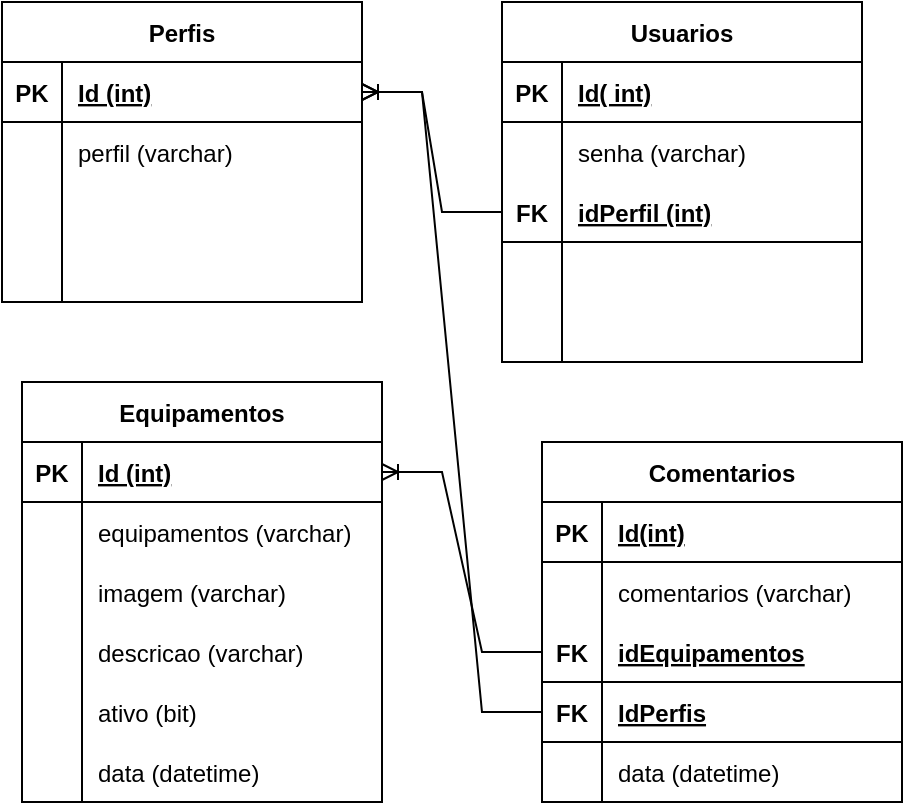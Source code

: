 <mxfile version="16.5.5" type="device"><diagram id="9vZRQuSvjV7TtdZ5eyWY" name="Page-1"><mxGraphModel dx="944" dy="526" grid="1" gridSize="10" guides="1" tooltips="1" connect="1" arrows="1" fold="1" page="1" pageScale="1" pageWidth="1200" pageHeight="1920" math="0" shadow="0"><root><mxCell id="0"/><mxCell id="1" parent="0"/><mxCell id="STV9JSOJ1yhLjxRHnvIH-1" value="Perfis" style="shape=table;startSize=30;container=1;collapsible=1;childLayout=tableLayout;fixedRows=1;rowLines=0;fontStyle=1;align=center;resizeLast=1;" vertex="1" parent="1"><mxGeometry x="220" y="650" width="180" height="150" as="geometry"/></mxCell><mxCell id="STV9JSOJ1yhLjxRHnvIH-2" value="" style="shape=tableRow;horizontal=0;startSize=0;swimlaneHead=0;swimlaneBody=0;fillColor=none;collapsible=0;dropTarget=0;points=[[0,0.5],[1,0.5]];portConstraint=eastwest;top=0;left=0;right=0;bottom=1;" vertex="1" parent="STV9JSOJ1yhLjxRHnvIH-1"><mxGeometry y="30" width="180" height="30" as="geometry"/></mxCell><mxCell id="STV9JSOJ1yhLjxRHnvIH-3" value="PK" style="shape=partialRectangle;connectable=0;fillColor=none;top=0;left=0;bottom=0;right=0;fontStyle=1;overflow=hidden;" vertex="1" parent="STV9JSOJ1yhLjxRHnvIH-2"><mxGeometry width="30" height="30" as="geometry"><mxRectangle width="30" height="30" as="alternateBounds"/></mxGeometry></mxCell><mxCell id="STV9JSOJ1yhLjxRHnvIH-4" value="Id (int)" style="shape=partialRectangle;connectable=0;fillColor=none;top=0;left=0;bottom=0;right=0;align=left;spacingLeft=6;fontStyle=5;overflow=hidden;" vertex="1" parent="STV9JSOJ1yhLjxRHnvIH-2"><mxGeometry x="30" width="150" height="30" as="geometry"><mxRectangle width="150" height="30" as="alternateBounds"/></mxGeometry></mxCell><mxCell id="STV9JSOJ1yhLjxRHnvIH-5" value="" style="shape=tableRow;horizontal=0;startSize=0;swimlaneHead=0;swimlaneBody=0;fillColor=none;collapsible=0;dropTarget=0;points=[[0,0.5],[1,0.5]];portConstraint=eastwest;top=0;left=0;right=0;bottom=0;" vertex="1" parent="STV9JSOJ1yhLjxRHnvIH-1"><mxGeometry y="60" width="180" height="30" as="geometry"/></mxCell><mxCell id="STV9JSOJ1yhLjxRHnvIH-6" value="" style="shape=partialRectangle;connectable=0;fillColor=none;top=0;left=0;bottom=0;right=0;editable=1;overflow=hidden;" vertex="1" parent="STV9JSOJ1yhLjxRHnvIH-5"><mxGeometry width="30" height="30" as="geometry"><mxRectangle width="30" height="30" as="alternateBounds"/></mxGeometry></mxCell><mxCell id="STV9JSOJ1yhLjxRHnvIH-7" value="perfil (varchar)" style="shape=partialRectangle;connectable=0;fillColor=none;top=0;left=0;bottom=0;right=0;align=left;spacingLeft=6;overflow=hidden;" vertex="1" parent="STV9JSOJ1yhLjxRHnvIH-5"><mxGeometry x="30" width="150" height="30" as="geometry"><mxRectangle width="150" height="30" as="alternateBounds"/></mxGeometry></mxCell><mxCell id="STV9JSOJ1yhLjxRHnvIH-8" value="" style="shape=tableRow;horizontal=0;startSize=0;swimlaneHead=0;swimlaneBody=0;fillColor=none;collapsible=0;dropTarget=0;points=[[0,0.5],[1,0.5]];portConstraint=eastwest;top=0;left=0;right=0;bottom=0;" vertex="1" parent="STV9JSOJ1yhLjxRHnvIH-1"><mxGeometry y="90" width="180" height="30" as="geometry"/></mxCell><mxCell id="STV9JSOJ1yhLjxRHnvIH-9" value="" style="shape=partialRectangle;connectable=0;fillColor=none;top=0;left=0;bottom=0;right=0;editable=1;overflow=hidden;" vertex="1" parent="STV9JSOJ1yhLjxRHnvIH-8"><mxGeometry width="30" height="30" as="geometry"><mxRectangle width="30" height="30" as="alternateBounds"/></mxGeometry></mxCell><mxCell id="STV9JSOJ1yhLjxRHnvIH-10" value="" style="shape=partialRectangle;connectable=0;fillColor=none;top=0;left=0;bottom=0;right=0;align=left;spacingLeft=6;overflow=hidden;" vertex="1" parent="STV9JSOJ1yhLjxRHnvIH-8"><mxGeometry x="30" width="150" height="30" as="geometry"><mxRectangle width="150" height="30" as="alternateBounds"/></mxGeometry></mxCell><mxCell id="STV9JSOJ1yhLjxRHnvIH-11" value="" style="shape=tableRow;horizontal=0;startSize=0;swimlaneHead=0;swimlaneBody=0;fillColor=none;collapsible=0;dropTarget=0;points=[[0,0.5],[1,0.5]];portConstraint=eastwest;top=0;left=0;right=0;bottom=0;" vertex="1" parent="STV9JSOJ1yhLjxRHnvIH-1"><mxGeometry y="120" width="180" height="30" as="geometry"/></mxCell><mxCell id="STV9JSOJ1yhLjxRHnvIH-12" value="" style="shape=partialRectangle;connectable=0;fillColor=none;top=0;left=0;bottom=0;right=0;editable=1;overflow=hidden;" vertex="1" parent="STV9JSOJ1yhLjxRHnvIH-11"><mxGeometry width="30" height="30" as="geometry"><mxRectangle width="30" height="30" as="alternateBounds"/></mxGeometry></mxCell><mxCell id="STV9JSOJ1yhLjxRHnvIH-13" value="" style="shape=partialRectangle;connectable=0;fillColor=none;top=0;left=0;bottom=0;right=0;align=left;spacingLeft=6;overflow=hidden;" vertex="1" parent="STV9JSOJ1yhLjxRHnvIH-11"><mxGeometry x="30" width="150" height="30" as="geometry"><mxRectangle width="150" height="30" as="alternateBounds"/></mxGeometry></mxCell><mxCell id="STV9JSOJ1yhLjxRHnvIH-14" value="Usuarios" style="shape=table;startSize=30;container=1;collapsible=1;childLayout=tableLayout;fixedRows=1;rowLines=0;fontStyle=1;align=center;resizeLast=1;" vertex="1" parent="1"><mxGeometry x="470" y="650" width="180" height="180" as="geometry"/></mxCell><mxCell id="STV9JSOJ1yhLjxRHnvIH-15" value="" style="shape=tableRow;horizontal=0;startSize=0;swimlaneHead=0;swimlaneBody=0;fillColor=none;collapsible=0;dropTarget=0;points=[[0,0.5],[1,0.5]];portConstraint=eastwest;top=0;left=0;right=0;bottom=1;" vertex="1" parent="STV9JSOJ1yhLjxRHnvIH-14"><mxGeometry y="30" width="180" height="30" as="geometry"/></mxCell><mxCell id="STV9JSOJ1yhLjxRHnvIH-16" value="PK" style="shape=partialRectangle;connectable=0;fillColor=none;top=0;left=0;bottom=0;right=0;fontStyle=1;overflow=hidden;" vertex="1" parent="STV9JSOJ1yhLjxRHnvIH-15"><mxGeometry width="30" height="30" as="geometry"><mxRectangle width="30" height="30" as="alternateBounds"/></mxGeometry></mxCell><mxCell id="STV9JSOJ1yhLjxRHnvIH-17" value="Id( int)" style="shape=partialRectangle;connectable=0;fillColor=none;top=0;left=0;bottom=0;right=0;align=left;spacingLeft=6;fontStyle=5;overflow=hidden;" vertex="1" parent="STV9JSOJ1yhLjxRHnvIH-15"><mxGeometry x="30" width="150" height="30" as="geometry"><mxRectangle width="150" height="30" as="alternateBounds"/></mxGeometry></mxCell><mxCell id="STV9JSOJ1yhLjxRHnvIH-18" value="" style="shape=tableRow;horizontal=0;startSize=0;swimlaneHead=0;swimlaneBody=0;fillColor=none;collapsible=0;dropTarget=0;points=[[0,0.5],[1,0.5]];portConstraint=eastwest;top=0;left=0;right=0;bottom=0;" vertex="1" parent="STV9JSOJ1yhLjxRHnvIH-14"><mxGeometry y="60" width="180" height="30" as="geometry"/></mxCell><mxCell id="STV9JSOJ1yhLjxRHnvIH-19" value="" style="shape=partialRectangle;connectable=0;fillColor=none;top=0;left=0;bottom=0;right=0;editable=1;overflow=hidden;" vertex="1" parent="STV9JSOJ1yhLjxRHnvIH-18"><mxGeometry width="30" height="30" as="geometry"><mxRectangle width="30" height="30" as="alternateBounds"/></mxGeometry></mxCell><mxCell id="STV9JSOJ1yhLjxRHnvIH-20" value="senha (varchar)" style="shape=partialRectangle;connectable=0;fillColor=none;top=0;left=0;bottom=0;right=0;align=left;spacingLeft=6;overflow=hidden;" vertex="1" parent="STV9JSOJ1yhLjxRHnvIH-18"><mxGeometry x="30" width="150" height="30" as="geometry"><mxRectangle width="150" height="30" as="alternateBounds"/></mxGeometry></mxCell><mxCell id="STV9JSOJ1yhLjxRHnvIH-28" value="" style="shape=tableRow;horizontal=0;startSize=0;swimlaneHead=0;swimlaneBody=0;fillColor=none;collapsible=0;dropTarget=0;points=[[0,0.5],[1,0.5]];portConstraint=eastwest;top=0;left=0;right=0;bottom=1;" vertex="1" parent="STV9JSOJ1yhLjxRHnvIH-14"><mxGeometry y="90" width="180" height="30" as="geometry"/></mxCell><mxCell id="STV9JSOJ1yhLjxRHnvIH-29" value="FK" style="shape=partialRectangle;connectable=0;fillColor=none;top=0;left=0;bottom=0;right=0;fontStyle=1;overflow=hidden;" vertex="1" parent="STV9JSOJ1yhLjxRHnvIH-28"><mxGeometry width="30" height="30" as="geometry"><mxRectangle width="30" height="30" as="alternateBounds"/></mxGeometry></mxCell><mxCell id="STV9JSOJ1yhLjxRHnvIH-30" value="idPerfil (int)" style="shape=partialRectangle;connectable=0;fillColor=none;top=0;left=0;bottom=0;right=0;align=left;spacingLeft=6;fontStyle=5;overflow=hidden;" vertex="1" parent="STV9JSOJ1yhLjxRHnvIH-28"><mxGeometry x="30" width="150" height="30" as="geometry"><mxRectangle width="150" height="30" as="alternateBounds"/></mxGeometry></mxCell><mxCell id="STV9JSOJ1yhLjxRHnvIH-21" value="" style="shape=tableRow;horizontal=0;startSize=0;swimlaneHead=0;swimlaneBody=0;fillColor=none;collapsible=0;dropTarget=0;points=[[0,0.5],[1,0.5]];portConstraint=eastwest;top=0;left=0;right=0;bottom=0;" vertex="1" parent="STV9JSOJ1yhLjxRHnvIH-14"><mxGeometry y="120" width="180" height="30" as="geometry"/></mxCell><mxCell id="STV9JSOJ1yhLjxRHnvIH-22" value="" style="shape=partialRectangle;connectable=0;fillColor=none;top=0;left=0;bottom=0;right=0;editable=1;overflow=hidden;" vertex="1" parent="STV9JSOJ1yhLjxRHnvIH-21"><mxGeometry width="30" height="30" as="geometry"><mxRectangle width="30" height="30" as="alternateBounds"/></mxGeometry></mxCell><mxCell id="STV9JSOJ1yhLjxRHnvIH-23" value="" style="shape=partialRectangle;connectable=0;fillColor=none;top=0;left=0;bottom=0;right=0;align=left;spacingLeft=6;overflow=hidden;" vertex="1" parent="STV9JSOJ1yhLjxRHnvIH-21"><mxGeometry x="30" width="150" height="30" as="geometry"><mxRectangle width="150" height="30" as="alternateBounds"/></mxGeometry></mxCell><mxCell id="STV9JSOJ1yhLjxRHnvIH-24" value="" style="shape=tableRow;horizontal=0;startSize=0;swimlaneHead=0;swimlaneBody=0;fillColor=none;collapsible=0;dropTarget=0;points=[[0,0.5],[1,0.5]];portConstraint=eastwest;top=0;left=0;right=0;bottom=0;" vertex="1" parent="STV9JSOJ1yhLjxRHnvIH-14"><mxGeometry y="150" width="180" height="30" as="geometry"/></mxCell><mxCell id="STV9JSOJ1yhLjxRHnvIH-25" value="" style="shape=partialRectangle;connectable=0;fillColor=none;top=0;left=0;bottom=0;right=0;editable=1;overflow=hidden;" vertex="1" parent="STV9JSOJ1yhLjxRHnvIH-24"><mxGeometry width="30" height="30" as="geometry"><mxRectangle width="30" height="30" as="alternateBounds"/></mxGeometry></mxCell><mxCell id="STV9JSOJ1yhLjxRHnvIH-26" value="" style="shape=partialRectangle;connectable=0;fillColor=none;top=0;left=0;bottom=0;right=0;align=left;spacingLeft=6;overflow=hidden;" vertex="1" parent="STV9JSOJ1yhLjxRHnvIH-24"><mxGeometry x="30" width="150" height="30" as="geometry"><mxRectangle width="150" height="30" as="alternateBounds"/></mxGeometry></mxCell><mxCell id="STV9JSOJ1yhLjxRHnvIH-31" value="Equipamentos" style="shape=table;startSize=30;container=1;collapsible=1;childLayout=tableLayout;fixedRows=1;rowLines=0;fontStyle=1;align=center;resizeLast=1;" vertex="1" parent="1"><mxGeometry x="230" y="840" width="180" height="210" as="geometry"/></mxCell><mxCell id="STV9JSOJ1yhLjxRHnvIH-32" value="" style="shape=tableRow;horizontal=0;startSize=0;swimlaneHead=0;swimlaneBody=0;fillColor=none;collapsible=0;dropTarget=0;points=[[0,0.5],[1,0.5]];portConstraint=eastwest;top=0;left=0;right=0;bottom=1;" vertex="1" parent="STV9JSOJ1yhLjxRHnvIH-31"><mxGeometry y="30" width="180" height="30" as="geometry"/></mxCell><mxCell id="STV9JSOJ1yhLjxRHnvIH-33" value="PK" style="shape=partialRectangle;connectable=0;fillColor=none;top=0;left=0;bottom=0;right=0;fontStyle=1;overflow=hidden;" vertex="1" parent="STV9JSOJ1yhLjxRHnvIH-32"><mxGeometry width="30" height="30" as="geometry"><mxRectangle width="30" height="30" as="alternateBounds"/></mxGeometry></mxCell><mxCell id="STV9JSOJ1yhLjxRHnvIH-34" value="Id (int)" style="shape=partialRectangle;connectable=0;fillColor=none;top=0;left=0;bottom=0;right=0;align=left;spacingLeft=6;fontStyle=5;overflow=hidden;" vertex="1" parent="STV9JSOJ1yhLjxRHnvIH-32"><mxGeometry x="30" width="150" height="30" as="geometry"><mxRectangle width="150" height="30" as="alternateBounds"/></mxGeometry></mxCell><mxCell id="STV9JSOJ1yhLjxRHnvIH-35" value="" style="shape=tableRow;horizontal=0;startSize=0;swimlaneHead=0;swimlaneBody=0;fillColor=none;collapsible=0;dropTarget=0;points=[[0,0.5],[1,0.5]];portConstraint=eastwest;top=0;left=0;right=0;bottom=0;" vertex="1" parent="STV9JSOJ1yhLjxRHnvIH-31"><mxGeometry y="60" width="180" height="30" as="geometry"/></mxCell><mxCell id="STV9JSOJ1yhLjxRHnvIH-36" value="" style="shape=partialRectangle;connectable=0;fillColor=none;top=0;left=0;bottom=0;right=0;editable=1;overflow=hidden;" vertex="1" parent="STV9JSOJ1yhLjxRHnvIH-35"><mxGeometry width="30" height="30" as="geometry"><mxRectangle width="30" height="30" as="alternateBounds"/></mxGeometry></mxCell><mxCell id="STV9JSOJ1yhLjxRHnvIH-37" value="equipamentos (varchar)" style="shape=partialRectangle;connectable=0;fillColor=none;top=0;left=0;bottom=0;right=0;align=left;spacingLeft=6;overflow=hidden;" vertex="1" parent="STV9JSOJ1yhLjxRHnvIH-35"><mxGeometry x="30" width="150" height="30" as="geometry"><mxRectangle width="150" height="30" as="alternateBounds"/></mxGeometry></mxCell><mxCell id="STV9JSOJ1yhLjxRHnvIH-38" value="" style="shape=tableRow;horizontal=0;startSize=0;swimlaneHead=0;swimlaneBody=0;fillColor=none;collapsible=0;dropTarget=0;points=[[0,0.5],[1,0.5]];portConstraint=eastwest;top=0;left=0;right=0;bottom=0;" vertex="1" parent="STV9JSOJ1yhLjxRHnvIH-31"><mxGeometry y="90" width="180" height="30" as="geometry"/></mxCell><mxCell id="STV9JSOJ1yhLjxRHnvIH-39" value="" style="shape=partialRectangle;connectable=0;fillColor=none;top=0;left=0;bottom=0;right=0;editable=1;overflow=hidden;" vertex="1" parent="STV9JSOJ1yhLjxRHnvIH-38"><mxGeometry width="30" height="30" as="geometry"><mxRectangle width="30" height="30" as="alternateBounds"/></mxGeometry></mxCell><mxCell id="STV9JSOJ1yhLjxRHnvIH-40" value="imagem (varchar)" style="shape=partialRectangle;connectable=0;fillColor=none;top=0;left=0;bottom=0;right=0;align=left;spacingLeft=6;overflow=hidden;" vertex="1" parent="STV9JSOJ1yhLjxRHnvIH-38"><mxGeometry x="30" width="150" height="30" as="geometry"><mxRectangle width="150" height="30" as="alternateBounds"/></mxGeometry></mxCell><mxCell id="STV9JSOJ1yhLjxRHnvIH-41" value="" style="shape=tableRow;horizontal=0;startSize=0;swimlaneHead=0;swimlaneBody=0;fillColor=none;collapsible=0;dropTarget=0;points=[[0,0.5],[1,0.5]];portConstraint=eastwest;top=0;left=0;right=0;bottom=0;" vertex="1" parent="STV9JSOJ1yhLjxRHnvIH-31"><mxGeometry y="120" width="180" height="30" as="geometry"/></mxCell><mxCell id="STV9JSOJ1yhLjxRHnvIH-42" value="" style="shape=partialRectangle;connectable=0;fillColor=none;top=0;left=0;bottom=0;right=0;editable=1;overflow=hidden;" vertex="1" parent="STV9JSOJ1yhLjxRHnvIH-41"><mxGeometry width="30" height="30" as="geometry"><mxRectangle width="30" height="30" as="alternateBounds"/></mxGeometry></mxCell><mxCell id="STV9JSOJ1yhLjxRHnvIH-43" value="descricao (varchar)" style="shape=partialRectangle;connectable=0;fillColor=none;top=0;left=0;bottom=0;right=0;align=left;spacingLeft=6;overflow=hidden;" vertex="1" parent="STV9JSOJ1yhLjxRHnvIH-41"><mxGeometry x="30" width="150" height="30" as="geometry"><mxRectangle width="150" height="30" as="alternateBounds"/></mxGeometry></mxCell><mxCell id="STV9JSOJ1yhLjxRHnvIH-55" value="" style="shape=tableRow;horizontal=0;startSize=0;swimlaneHead=0;swimlaneBody=0;fillColor=none;collapsible=0;dropTarget=0;points=[[0,0.5],[1,0.5]];portConstraint=eastwest;top=0;left=0;right=0;bottom=0;" vertex="1" parent="STV9JSOJ1yhLjxRHnvIH-31"><mxGeometry y="150" width="180" height="30" as="geometry"/></mxCell><mxCell id="STV9JSOJ1yhLjxRHnvIH-56" value="" style="shape=partialRectangle;connectable=0;fillColor=none;top=0;left=0;bottom=0;right=0;editable=1;overflow=hidden;" vertex="1" parent="STV9JSOJ1yhLjxRHnvIH-55"><mxGeometry width="30" height="30" as="geometry"><mxRectangle width="30" height="30" as="alternateBounds"/></mxGeometry></mxCell><mxCell id="STV9JSOJ1yhLjxRHnvIH-57" value="ativo (bit)" style="shape=partialRectangle;connectable=0;fillColor=none;top=0;left=0;bottom=0;right=0;align=left;spacingLeft=6;overflow=hidden;" vertex="1" parent="STV9JSOJ1yhLjxRHnvIH-55"><mxGeometry x="30" width="150" height="30" as="geometry"><mxRectangle width="150" height="30" as="alternateBounds"/></mxGeometry></mxCell><mxCell id="STV9JSOJ1yhLjxRHnvIH-59" value="" style="shape=tableRow;horizontal=0;startSize=0;swimlaneHead=0;swimlaneBody=0;fillColor=none;collapsible=0;dropTarget=0;points=[[0,0.5],[1,0.5]];portConstraint=eastwest;top=0;left=0;right=0;bottom=0;" vertex="1" parent="STV9JSOJ1yhLjxRHnvIH-31"><mxGeometry y="180" width="180" height="30" as="geometry"/></mxCell><mxCell id="STV9JSOJ1yhLjxRHnvIH-60" value="" style="shape=partialRectangle;connectable=0;fillColor=none;top=0;left=0;bottom=0;right=0;editable=1;overflow=hidden;" vertex="1" parent="STV9JSOJ1yhLjxRHnvIH-59"><mxGeometry width="30" height="30" as="geometry"><mxRectangle width="30" height="30" as="alternateBounds"/></mxGeometry></mxCell><mxCell id="STV9JSOJ1yhLjxRHnvIH-61" value="data (datetime)" style="shape=partialRectangle;connectable=0;fillColor=none;top=0;left=0;bottom=0;right=0;align=left;spacingLeft=6;overflow=hidden;" vertex="1" parent="STV9JSOJ1yhLjxRHnvIH-59"><mxGeometry x="30" width="150" height="30" as="geometry"><mxRectangle width="150" height="30" as="alternateBounds"/></mxGeometry></mxCell><mxCell id="STV9JSOJ1yhLjxRHnvIH-78" value="Comentarios" style="shape=table;startSize=30;container=1;collapsible=1;childLayout=tableLayout;fixedRows=1;rowLines=0;fontStyle=1;align=center;resizeLast=1;" vertex="1" parent="1"><mxGeometry x="490" y="870" width="180" height="180" as="geometry"/></mxCell><mxCell id="STV9JSOJ1yhLjxRHnvIH-79" value="" style="shape=tableRow;horizontal=0;startSize=0;swimlaneHead=0;swimlaneBody=0;fillColor=none;collapsible=0;dropTarget=0;points=[[0,0.5],[1,0.5]];portConstraint=eastwest;top=0;left=0;right=0;bottom=1;" vertex="1" parent="STV9JSOJ1yhLjxRHnvIH-78"><mxGeometry y="30" width="180" height="30" as="geometry"/></mxCell><mxCell id="STV9JSOJ1yhLjxRHnvIH-80" value="PK" style="shape=partialRectangle;connectable=0;fillColor=none;top=0;left=0;bottom=0;right=0;fontStyle=1;overflow=hidden;" vertex="1" parent="STV9JSOJ1yhLjxRHnvIH-79"><mxGeometry width="30" height="30" as="geometry"><mxRectangle width="30" height="30" as="alternateBounds"/></mxGeometry></mxCell><mxCell id="STV9JSOJ1yhLjxRHnvIH-81" value="Id(int)" style="shape=partialRectangle;connectable=0;fillColor=none;top=0;left=0;bottom=0;right=0;align=left;spacingLeft=6;fontStyle=5;overflow=hidden;" vertex="1" parent="STV9JSOJ1yhLjxRHnvIH-79"><mxGeometry x="30" width="150" height="30" as="geometry"><mxRectangle width="150" height="30" as="alternateBounds"/></mxGeometry></mxCell><mxCell id="STV9JSOJ1yhLjxRHnvIH-82" value="" style="shape=tableRow;horizontal=0;startSize=0;swimlaneHead=0;swimlaneBody=0;fillColor=none;collapsible=0;dropTarget=0;points=[[0,0.5],[1,0.5]];portConstraint=eastwest;top=0;left=0;right=0;bottom=0;" vertex="1" parent="STV9JSOJ1yhLjxRHnvIH-78"><mxGeometry y="60" width="180" height="30" as="geometry"/></mxCell><mxCell id="STV9JSOJ1yhLjxRHnvIH-83" value="" style="shape=partialRectangle;connectable=0;fillColor=none;top=0;left=0;bottom=0;right=0;editable=1;overflow=hidden;" vertex="1" parent="STV9JSOJ1yhLjxRHnvIH-82"><mxGeometry width="30" height="30" as="geometry"><mxRectangle width="30" height="30" as="alternateBounds"/></mxGeometry></mxCell><mxCell id="STV9JSOJ1yhLjxRHnvIH-84" value="comentarios (varchar)" style="shape=partialRectangle;connectable=0;fillColor=none;top=0;left=0;bottom=0;right=0;align=left;spacingLeft=6;overflow=hidden;" vertex="1" parent="STV9JSOJ1yhLjxRHnvIH-82"><mxGeometry x="30" width="150" height="30" as="geometry"><mxRectangle width="150" height="30" as="alternateBounds"/></mxGeometry></mxCell><mxCell id="STV9JSOJ1yhLjxRHnvIH-95" value="" style="shape=tableRow;horizontal=0;startSize=0;swimlaneHead=0;swimlaneBody=0;fillColor=none;collapsible=0;dropTarget=0;points=[[0,0.5],[1,0.5]];portConstraint=eastwest;top=0;left=0;right=0;bottom=1;" vertex="1" parent="STV9JSOJ1yhLjxRHnvIH-78"><mxGeometry y="90" width="180" height="30" as="geometry"/></mxCell><mxCell id="STV9JSOJ1yhLjxRHnvIH-96" value="FK" style="shape=partialRectangle;connectable=0;fillColor=none;top=0;left=0;bottom=0;right=0;fontStyle=1;overflow=hidden;" vertex="1" parent="STV9JSOJ1yhLjxRHnvIH-95"><mxGeometry width="30" height="30" as="geometry"><mxRectangle width="30" height="30" as="alternateBounds"/></mxGeometry></mxCell><mxCell id="STV9JSOJ1yhLjxRHnvIH-97" value="idEquipamentos" style="shape=partialRectangle;connectable=0;fillColor=none;top=0;left=0;bottom=0;right=0;align=left;spacingLeft=6;fontStyle=5;overflow=hidden;" vertex="1" parent="STV9JSOJ1yhLjxRHnvIH-95"><mxGeometry x="30" width="150" height="30" as="geometry"><mxRectangle width="150" height="30" as="alternateBounds"/></mxGeometry></mxCell><mxCell id="STV9JSOJ1yhLjxRHnvIH-101" value="" style="shape=tableRow;horizontal=0;startSize=0;swimlaneHead=0;swimlaneBody=0;fillColor=none;collapsible=0;dropTarget=0;points=[[0,0.5],[1,0.5]];portConstraint=eastwest;top=0;left=0;right=0;bottom=1;" vertex="1" parent="STV9JSOJ1yhLjxRHnvIH-78"><mxGeometry y="120" width="180" height="30" as="geometry"/></mxCell><mxCell id="STV9JSOJ1yhLjxRHnvIH-102" value="FK" style="shape=partialRectangle;connectable=0;fillColor=none;top=0;left=0;bottom=0;right=0;fontStyle=1;overflow=hidden;" vertex="1" parent="STV9JSOJ1yhLjxRHnvIH-101"><mxGeometry width="30" height="30" as="geometry"><mxRectangle width="30" height="30" as="alternateBounds"/></mxGeometry></mxCell><mxCell id="STV9JSOJ1yhLjxRHnvIH-103" value="IdPerfis" style="shape=partialRectangle;connectable=0;fillColor=none;top=0;left=0;bottom=0;right=0;align=left;spacingLeft=6;fontStyle=5;overflow=hidden;" vertex="1" parent="STV9JSOJ1yhLjxRHnvIH-101"><mxGeometry x="30" width="150" height="30" as="geometry"><mxRectangle width="150" height="30" as="alternateBounds"/></mxGeometry></mxCell><mxCell id="STV9JSOJ1yhLjxRHnvIH-88" value="" style="shape=tableRow;horizontal=0;startSize=0;swimlaneHead=0;swimlaneBody=0;fillColor=none;collapsible=0;dropTarget=0;points=[[0,0.5],[1,0.5]];portConstraint=eastwest;top=0;left=0;right=0;bottom=0;" vertex="1" parent="STV9JSOJ1yhLjxRHnvIH-78"><mxGeometry y="150" width="180" height="30" as="geometry"/></mxCell><mxCell id="STV9JSOJ1yhLjxRHnvIH-89" value="" style="shape=partialRectangle;connectable=0;fillColor=none;top=0;left=0;bottom=0;right=0;editable=1;overflow=hidden;" vertex="1" parent="STV9JSOJ1yhLjxRHnvIH-88"><mxGeometry width="30" height="30" as="geometry"><mxRectangle width="30" height="30" as="alternateBounds"/></mxGeometry></mxCell><mxCell id="STV9JSOJ1yhLjxRHnvIH-90" value="data (datetime)" style="shape=partialRectangle;connectable=0;fillColor=none;top=0;left=0;bottom=0;right=0;align=left;spacingLeft=6;overflow=hidden;" vertex="1" parent="STV9JSOJ1yhLjxRHnvIH-88"><mxGeometry x="30" width="150" height="30" as="geometry"><mxRectangle width="150" height="30" as="alternateBounds"/></mxGeometry></mxCell><mxCell id="STV9JSOJ1yhLjxRHnvIH-105" value="" style="edgeStyle=entityRelationEdgeStyle;fontSize=12;html=1;endArrow=ERoneToMany;rounded=0;exitX=0;exitY=0.5;exitDx=0;exitDy=0;entryX=1;entryY=0.5;entryDx=0;entryDy=0;" edge="1" parent="1" source="STV9JSOJ1yhLjxRHnvIH-95" target="STV9JSOJ1yhLjxRHnvIH-32"><mxGeometry width="100" height="100" relative="1" as="geometry"><mxPoint x="440" y="980" as="sourcePoint"/><mxPoint x="540" y="880" as="targetPoint"/></mxGeometry></mxCell><mxCell id="STV9JSOJ1yhLjxRHnvIH-106" value="" style="edgeStyle=entityRelationEdgeStyle;fontSize=12;html=1;endArrow=ERoneToMany;rounded=0;entryX=1;entryY=0.5;entryDx=0;entryDy=0;exitX=0;exitY=0.5;exitDx=0;exitDy=0;" edge="1" parent="1" source="STV9JSOJ1yhLjxRHnvIH-101" target="STV9JSOJ1yhLjxRHnvIH-2"><mxGeometry width="100" height="100" relative="1" as="geometry"><mxPoint x="430" y="890" as="sourcePoint"/><mxPoint x="330" y="800" as="targetPoint"/></mxGeometry></mxCell><mxCell id="STV9JSOJ1yhLjxRHnvIH-107" value="" style="edgeStyle=entityRelationEdgeStyle;fontSize=12;html=1;endArrow=ERoneToMany;rounded=0;exitX=0;exitY=0.5;exitDx=0;exitDy=0;" edge="1" parent="1" source="STV9JSOJ1yhLjxRHnvIH-28" target="STV9JSOJ1yhLjxRHnvIH-2"><mxGeometry width="100" height="100" relative="1" as="geometry"><mxPoint x="460" y="750" as="sourcePoint"/><mxPoint x="410" y="700" as="targetPoint"/></mxGeometry></mxCell></root></mxGraphModel></diagram></mxfile>